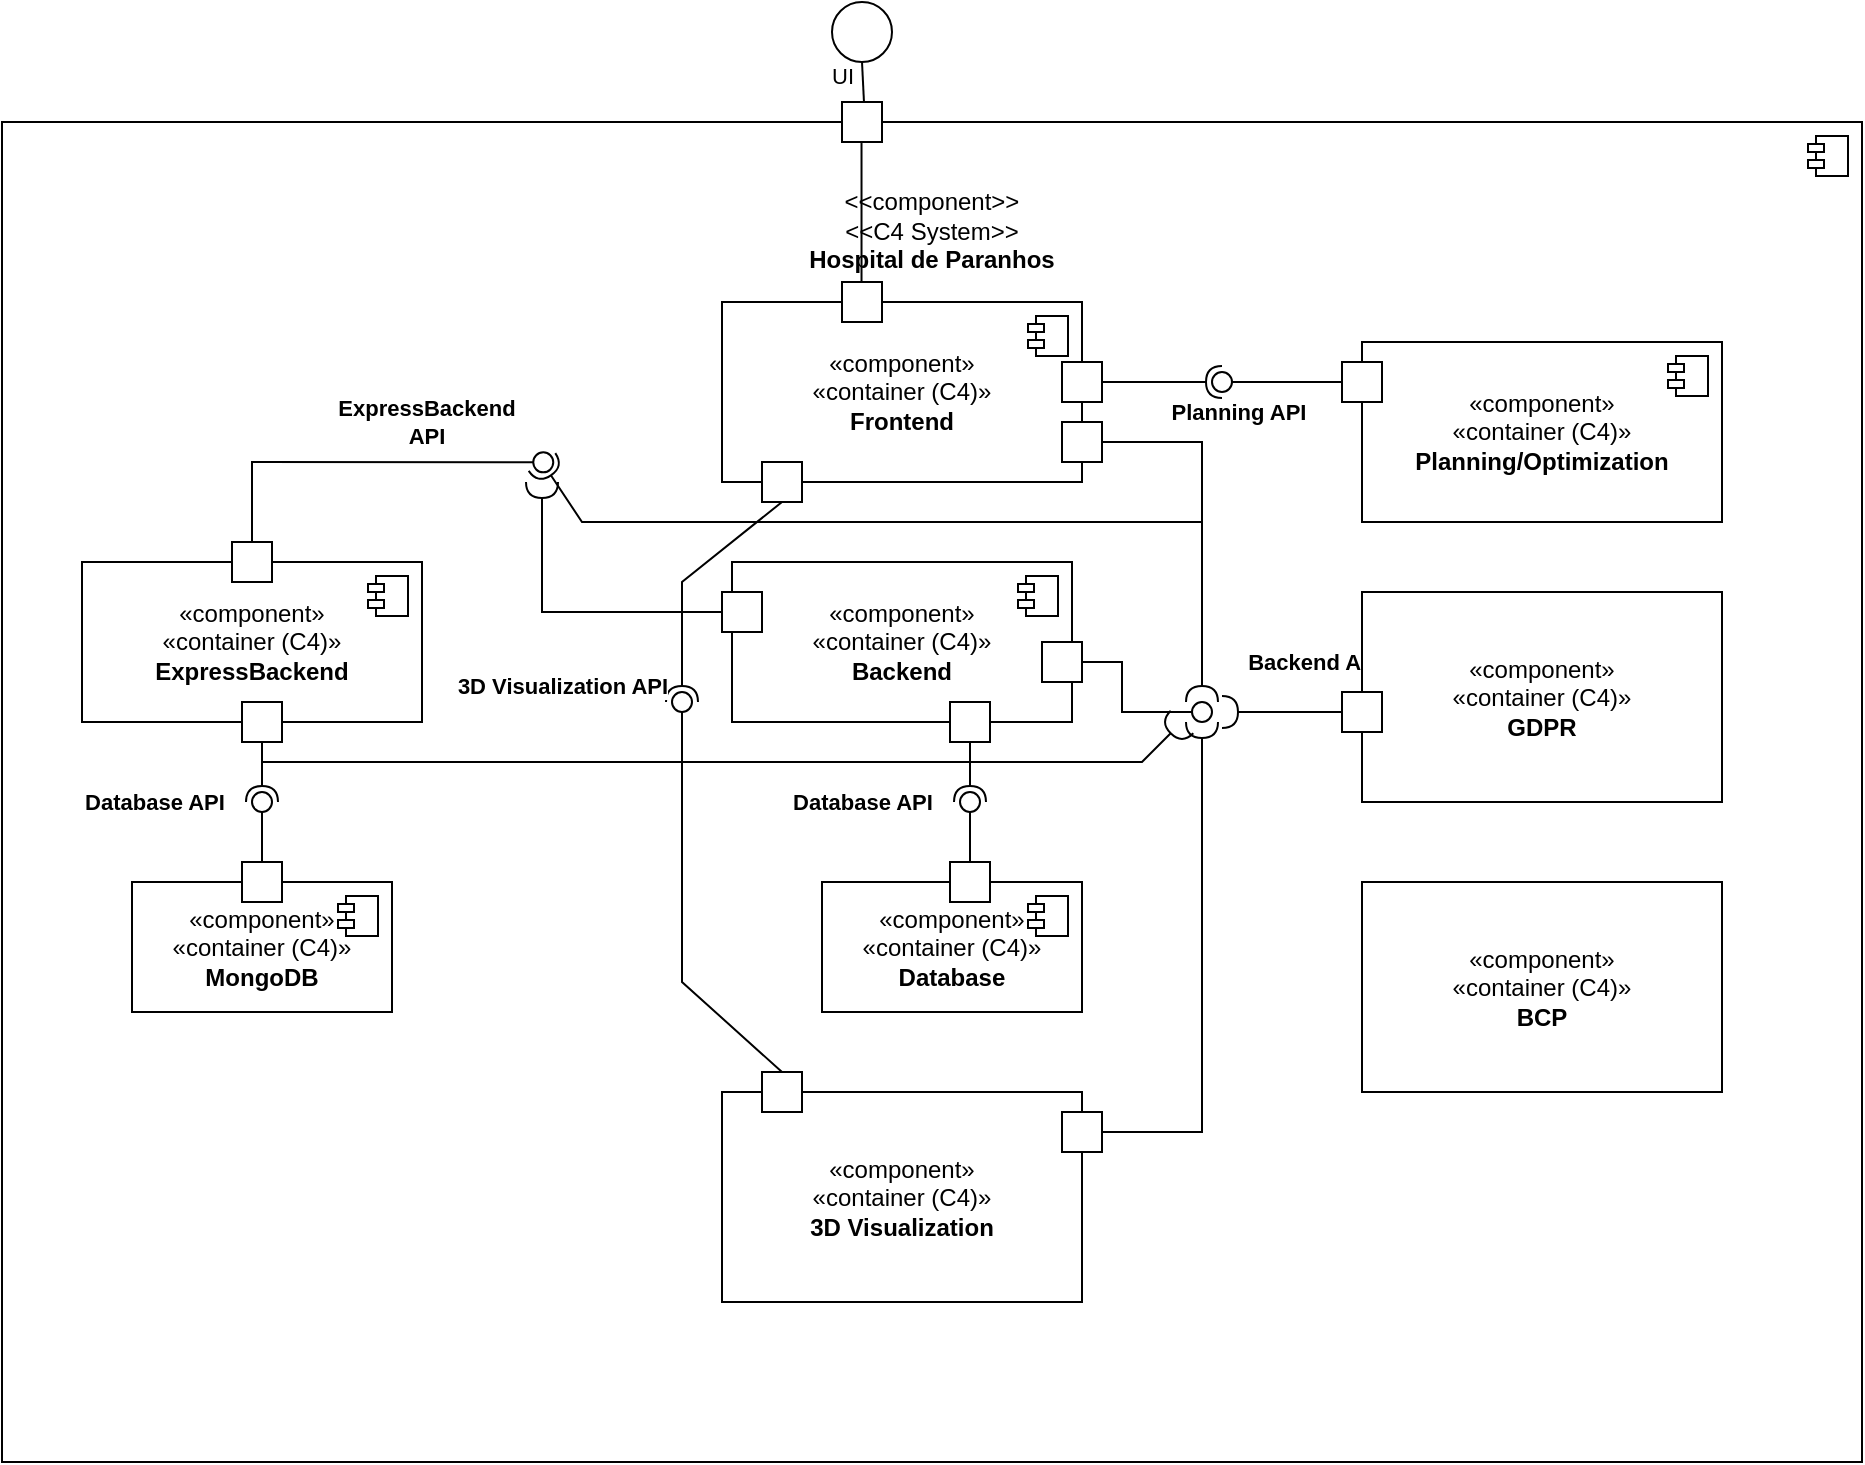 <mxfile version="24.1.0" type="device">
  <diagram name="Página-1" id="HnM5bIwWVijFqjH4xQIT">
    <mxGraphModel dx="2670" dy="899" grid="1" gridSize="10" guides="1" tooltips="1" connect="1" arrows="1" fold="1" page="1" pageScale="1" pageWidth="827" pageHeight="1169" math="0" shadow="0">
      <root>
        <mxCell id="0" />
        <mxCell id="1" parent="0" />
        <mxCell id="9hvnd5XY3FECfgj-unJh-1" value="&amp;lt;&amp;lt;component&amp;gt;&amp;gt;&lt;div&gt;&amp;lt;&amp;lt;C4 System&amp;gt;&amp;gt;&lt;br&gt;&lt;b&gt;Hospital de Paranhos&lt;/b&gt;&lt;/div&gt;&lt;div&gt;&lt;b&gt;&lt;br&gt;&lt;/b&gt;&lt;/div&gt;&lt;div&gt;&lt;b&gt;&lt;br&gt;&lt;/b&gt;&lt;/div&gt;&lt;div&gt;&lt;b&gt;&lt;br&gt;&lt;/b&gt;&lt;/div&gt;&lt;div&gt;&lt;b&gt;&lt;br&gt;&lt;/b&gt;&lt;/div&gt;&lt;div&gt;&lt;b&gt;&lt;br&gt;&lt;/b&gt;&lt;/div&gt;&lt;div&gt;&lt;b&gt;&lt;br&gt;&lt;/b&gt;&lt;/div&gt;&lt;div&gt;&lt;b&gt;&lt;br&gt;&lt;/b&gt;&lt;/div&gt;&lt;div&gt;&lt;b&gt;&lt;br&gt;&lt;/b&gt;&lt;/div&gt;&lt;div&gt;&lt;b&gt;&lt;br&gt;&lt;/b&gt;&lt;/div&gt;&lt;div&gt;&lt;b&gt;&lt;br&gt;&lt;/b&gt;&lt;/div&gt;&lt;div&gt;&lt;b&gt;&lt;br&gt;&lt;/b&gt;&lt;/div&gt;&lt;div&gt;&lt;b&gt;&lt;br&gt;&lt;/b&gt;&lt;/div&gt;&lt;div&gt;&lt;b&gt;&lt;br&gt;&lt;/b&gt;&lt;/div&gt;&lt;div&gt;&lt;b&gt;&lt;br&gt;&lt;/b&gt;&lt;/div&gt;&lt;div&gt;&lt;b&gt;&lt;br&gt;&lt;/b&gt;&lt;/div&gt;&lt;div&gt;&lt;b&gt;&lt;br&gt;&lt;/b&gt;&lt;/div&gt;&lt;div&gt;&lt;b&gt;&lt;br&gt;&lt;/b&gt;&lt;/div&gt;&lt;div&gt;&lt;b&gt;&lt;br&gt;&lt;/b&gt;&lt;/div&gt;&lt;div&gt;&lt;b&gt;&lt;br&gt;&lt;/b&gt;&lt;/div&gt;&lt;div&gt;&lt;b&gt;&lt;br&gt;&lt;/b&gt;&lt;/div&gt;&lt;div&gt;&lt;b&gt;&lt;br&gt;&lt;/b&gt;&lt;/div&gt;&lt;div&gt;&lt;b&gt;&lt;br&gt;&lt;/b&gt;&lt;/div&gt;&lt;div&gt;&lt;b&gt;&lt;br&gt;&lt;/b&gt;&lt;/div&gt;&lt;div&gt;&lt;b&gt;&lt;br&gt;&lt;/b&gt;&lt;/div&gt;&lt;div&gt;&lt;b&gt;&lt;br&gt;&lt;/b&gt;&lt;/div&gt;&lt;div&gt;&lt;b&gt;&lt;br&gt;&lt;/b&gt;&lt;/div&gt;&lt;div&gt;&lt;b&gt;&lt;br&gt;&lt;/b&gt;&lt;/div&gt;&lt;div&gt;&lt;b&gt;&lt;br&gt;&lt;/b&gt;&lt;/div&gt;&lt;div&gt;&lt;b&gt;&lt;br&gt;&lt;/b&gt;&lt;/div&gt;&lt;div&gt;&lt;b&gt;&lt;br&gt;&lt;/b&gt;&lt;/div&gt;&lt;div&gt;&lt;br&gt;&lt;/div&gt;&lt;div&gt;&lt;br&gt;&lt;/div&gt;&lt;div&gt;&lt;br&gt;&lt;/div&gt;&lt;div&gt;&lt;br&gt;&lt;/div&gt;&lt;div&gt;&lt;br&gt;&lt;/div&gt;&lt;div&gt;&lt;br&gt;&lt;/div&gt;&lt;div&gt;&lt;br&gt;&lt;/div&gt;&lt;div&gt;&lt;br&gt;&lt;/div&gt;&lt;div&gt;&lt;br&gt;&lt;/div&gt;" style="html=1;dropTarget=0;whiteSpace=wrap;" parent="1" vertex="1">
          <mxGeometry x="-80" y="230" width="930" height="670" as="geometry" />
        </mxCell>
        <mxCell id="9hvnd5XY3FECfgj-unJh-2" value="" style="shape=module;jettyWidth=8;jettyHeight=4;" parent="9hvnd5XY3FECfgj-unJh-1" vertex="1">
          <mxGeometry x="1" width="20" height="20" relative="1" as="geometry">
            <mxPoint x="-27" y="7" as="offset" />
          </mxGeometry>
        </mxCell>
        <mxCell id="9hvnd5XY3FECfgj-unJh-5" value="" style="verticalLabelPosition=bottom;verticalAlign=top;html=1;shape=mxgraph.basic.rect;fillColor2=none;strokeWidth=1;size=9.4;indent=5;" parent="1" vertex="1">
          <mxGeometry x="340" y="220" width="20" height="20" as="geometry" />
        </mxCell>
        <mxCell id="ooqkrZ7QVD6ZfjdskcqB-4" value="" style="endArrow=none;html=1;rounded=0;exitX=0.488;exitY=0.015;exitDx=0;exitDy=0;exitPerimeter=0;entryX=0.488;entryY=1.026;entryDx=0;entryDy=0;entryPerimeter=0;" parent="1" source="ooqkrZ7QVD6ZfjdskcqB-3" target="9hvnd5XY3FECfgj-unJh-5" edge="1">
          <mxGeometry width="50" height="50" relative="1" as="geometry">
            <mxPoint x="410" y="370" as="sourcePoint" />
            <mxPoint x="460" y="320" as="targetPoint" />
          </mxGeometry>
        </mxCell>
        <mxCell id="ooqkrZ7QVD6ZfjdskcqB-6" value="" style="ellipse;whiteSpace=wrap;html=1;align=center;aspect=fixed;fillColor=none;strokeColor=none;resizable=0;perimeter=centerPerimeter;rotatable=0;allowArrows=0;points=[];outlineConnect=1;" parent="1" vertex="1">
          <mxGeometry x="370" y="390" width="10" height="10" as="geometry" />
        </mxCell>
        <mxCell id="YtNtoetQPvMVZuGuoTsO-4" value="" style="ellipse;whiteSpace=wrap;html=1;aspect=fixed;" parent="1" vertex="1">
          <mxGeometry x="335" y="170" width="30" height="30" as="geometry" />
        </mxCell>
        <mxCell id="YtNtoetQPvMVZuGuoTsO-8" value="" style="endArrow=none;html=1;rounded=0;entryX=0.5;entryY=1;entryDx=0;entryDy=0;exitX=0.55;exitY=0.011;exitDx=0;exitDy=0;exitPerimeter=0;" parent="1" source="9hvnd5XY3FECfgj-unJh-5" target="YtNtoetQPvMVZuGuoTsO-4" edge="1">
          <mxGeometry width="50" height="50" relative="1" as="geometry">
            <mxPoint x="320" y="280" as="sourcePoint" />
            <mxPoint x="370" y="230" as="targetPoint" />
          </mxGeometry>
        </mxCell>
        <mxCell id="YtNtoetQPvMVZuGuoTsO-10" value="UI" style="edgeLabel;html=1;align=center;verticalAlign=middle;resizable=0;points=[];" parent="YtNtoetQPvMVZuGuoTsO-8" vertex="1" connectable="0">
          <mxGeometry x="0.73" y="1" relative="1" as="geometry">
            <mxPoint x="-9" y="4" as="offset" />
          </mxGeometry>
        </mxCell>
        <mxCell id="YtNtoetQPvMVZuGuoTsO-12" value="«component»&lt;div&gt;«container (C4)»&lt;br&gt;&lt;b&gt;Planning/Optimization&lt;/b&gt;&lt;/div&gt;" style="html=1;dropTarget=0;whiteSpace=wrap;" parent="1" vertex="1">
          <mxGeometry x="600" y="340" width="180" height="90" as="geometry" />
        </mxCell>
        <mxCell id="YtNtoetQPvMVZuGuoTsO-13" value="" style="shape=module;jettyWidth=8;jettyHeight=4;" parent="YtNtoetQPvMVZuGuoTsO-12" vertex="1">
          <mxGeometry x="1" width="20" height="20" relative="1" as="geometry">
            <mxPoint x="-27" y="7" as="offset" />
          </mxGeometry>
        </mxCell>
        <mxCell id="YtNtoetQPvMVZuGuoTsO-14" value="«component»&lt;div&gt;«container (C4)»&lt;br&gt;&lt;b&gt;Frontend&lt;/b&gt;&lt;/div&gt;" style="html=1;dropTarget=0;whiteSpace=wrap;" parent="1" vertex="1">
          <mxGeometry x="280" y="320" width="180" height="90" as="geometry" />
        </mxCell>
        <mxCell id="YtNtoetQPvMVZuGuoTsO-15" value="" style="shape=module;jettyWidth=8;jettyHeight=4;" parent="YtNtoetQPvMVZuGuoTsO-14" vertex="1">
          <mxGeometry x="1" width="20" height="20" relative="1" as="geometry">
            <mxPoint x="-27" y="7" as="offset" />
          </mxGeometry>
        </mxCell>
        <mxCell id="YtNtoetQPvMVZuGuoTsO-22" value="" style="rounded=0;orthogonalLoop=1;jettySize=auto;html=1;endArrow=halfCircle;endFill=0;endSize=6;strokeWidth=1;sketch=0;exitX=1;exitY=0.5;exitDx=0;exitDy=0;" parent="1" source="YtNtoetQPvMVZuGuoTsO-26" edge="1">
          <mxGeometry relative="1" as="geometry">
            <mxPoint x="460" y="384.83" as="sourcePoint" />
            <mxPoint x="530" y="360" as="targetPoint" />
          </mxGeometry>
        </mxCell>
        <mxCell id="YtNtoetQPvMVZuGuoTsO-23" value="" style="rounded=0;orthogonalLoop=1;jettySize=auto;html=1;endArrow=oval;endFill=0;sketch=0;sourcePerimeterSpacing=0;targetPerimeterSpacing=0;endSize=10;exitX=0;exitY=0.5;exitDx=0;exitDy=0;" parent="1" source="YtNtoetQPvMVZuGuoTsO-28" edge="1">
          <mxGeometry relative="1" as="geometry">
            <mxPoint x="600" y="384.83" as="sourcePoint" />
            <mxPoint x="530" y="360" as="targetPoint" />
          </mxGeometry>
        </mxCell>
        <mxCell id="YtNtoetQPvMVZuGuoTsO-25" value="&lt;b&gt;Planning API&lt;/b&gt;" style="edgeLabel;html=1;align=center;verticalAlign=middle;resizable=0;points=[];" parent="YtNtoetQPvMVZuGuoTsO-23" vertex="1" connectable="0">
          <mxGeometry x="0.748" relative="1" as="geometry">
            <mxPoint y="15" as="offset" />
          </mxGeometry>
        </mxCell>
        <mxCell id="YtNtoetQPvMVZuGuoTsO-24" value="" style="ellipse;whiteSpace=wrap;html=1;align=center;aspect=fixed;fillColor=none;strokeColor=none;resizable=0;perimeter=centerPerimeter;rotatable=0;allowArrows=0;points=[];outlineConnect=1;" parent="1" vertex="1">
          <mxGeometry x="545" y="420" width="10" height="10" as="geometry" />
        </mxCell>
        <mxCell id="YtNtoetQPvMVZuGuoTsO-26" value="" style="rounded=0;whiteSpace=wrap;html=1;" parent="1" vertex="1">
          <mxGeometry x="450" y="350" width="20" height="20" as="geometry" />
        </mxCell>
        <mxCell id="YtNtoetQPvMVZuGuoTsO-28" value="" style="rounded=0;whiteSpace=wrap;html=1;" parent="1" vertex="1">
          <mxGeometry x="590" y="350" width="20" height="20" as="geometry" />
        </mxCell>
        <mxCell id="YtNtoetQPvMVZuGuoTsO-35" value="" style="rounded=0;orthogonalLoop=1;jettySize=auto;html=1;endArrow=halfCircle;endFill=0;endSize=6;strokeWidth=1;sketch=0;exitX=1;exitY=0.5;exitDx=0;exitDy=0;" parent="1" source="dTX_-x1syv2Ds__UUhDG-5" edge="1">
          <mxGeometry relative="1" as="geometry">
            <mxPoint x="490" y="580" as="sourcePoint" />
            <mxPoint x="520" y="530" as="targetPoint" />
            <Array as="points">
              <mxPoint x="520" y="735" />
              <mxPoint x="520" y="550" />
            </Array>
          </mxGeometry>
        </mxCell>
        <mxCell id="YtNtoetQPvMVZuGuoTsO-36" value="" style="rounded=0;orthogonalLoop=1;jettySize=auto;html=1;endArrow=oval;endFill=0;sketch=0;sourcePerimeterSpacing=0;targetPerimeterSpacing=0;endSize=10;exitX=1;exitY=0.5;exitDx=0;exitDy=0;" parent="1" source="YtNtoetQPvMVZuGuoTsO-38" edge="1">
          <mxGeometry relative="1" as="geometry">
            <mxPoint x="600" y="524.83" as="sourcePoint" />
            <mxPoint x="520" y="525" as="targetPoint" />
            <Array as="points">
              <mxPoint x="480" y="500" />
              <mxPoint x="480" y="525" />
            </Array>
          </mxGeometry>
        </mxCell>
        <mxCell id="YtNtoetQPvMVZuGuoTsO-37" value="&lt;b&gt;Backend API&lt;/b&gt;" style="edgeLabel;html=1;align=center;verticalAlign=middle;resizable=0;points=[];" parent="YtNtoetQPvMVZuGuoTsO-36" vertex="1" connectable="0">
          <mxGeometry x="0.748" relative="1" as="geometry">
            <mxPoint x="66" y="-25" as="offset" />
          </mxGeometry>
        </mxCell>
        <mxCell id="Ly5B_k_x6CgCPlhgzf_a-2" value="" style="ellipse;whiteSpace=wrap;html=1;align=center;aspect=fixed;fillColor=none;strokeColor=none;resizable=0;perimeter=centerPerimeter;rotatable=0;allowArrows=0;points=[];outlineConnect=1;" parent="1" vertex="1">
          <mxGeometry x="570" y="530" width="10" height="10" as="geometry" />
        </mxCell>
        <mxCell id="ooqkrZ7QVD6ZfjdskcqB-3" value="" style="verticalLabelPosition=bottom;verticalAlign=top;html=1;shape=mxgraph.basic.rect;fillColor2=none;strokeWidth=1;size=1.2;indent=0;" parent="1" vertex="1">
          <mxGeometry x="340" y="310" width="20" height="20" as="geometry" />
        </mxCell>
        <mxCell id="dTX_-x1syv2Ds__UUhDG-1" value="«component»&lt;br&gt;«container (C4)»&lt;div&gt;&lt;b&gt;3D Visualization&lt;/b&gt;&lt;/div&gt;" style="rounded=0;whiteSpace=wrap;html=1;" parent="1" vertex="1">
          <mxGeometry x="280" y="715" width="180" height="105" as="geometry" />
        </mxCell>
        <mxCell id="dTX_-x1syv2Ds__UUhDG-3" value="«component»&lt;br&gt;«container (C4)»&lt;div&gt;&lt;b&gt;GDPR&lt;/b&gt;&lt;/div&gt;" style="rounded=0;whiteSpace=wrap;html=1;" parent="1" vertex="1">
          <mxGeometry x="600" y="465" width="180" height="105" as="geometry" />
        </mxCell>
        <mxCell id="YtNtoetQPvMVZuGuoTsO-39" value="" style="rounded=0;whiteSpace=wrap;html=1;" parent="1" vertex="1">
          <mxGeometry x="590" y="515" width="20" height="20" as="geometry" />
        </mxCell>
        <mxCell id="dTX_-x1syv2Ds__UUhDG-4" value="" style="rounded=0;orthogonalLoop=1;jettySize=auto;html=1;endArrow=halfCircle;endFill=0;endSize=6;strokeWidth=1;sketch=0;fontSize=12;curved=1;exitX=0;exitY=0.5;exitDx=0;exitDy=0;" parent="1" source="YtNtoetQPvMVZuGuoTsO-39" edge="1">
          <mxGeometry relative="1" as="geometry">
            <mxPoint x="600" y="395" as="sourcePoint" />
            <mxPoint x="530" y="525" as="targetPoint" />
          </mxGeometry>
        </mxCell>
        <mxCell id="dTX_-x1syv2Ds__UUhDG-6" value="" style="rounded=0;whiteSpace=wrap;html=1;" parent="1" vertex="1">
          <mxGeometry x="300" y="705" width="20" height="20" as="geometry" />
        </mxCell>
        <mxCell id="dTX_-x1syv2Ds__UUhDG-7" value="" style="rounded=0;whiteSpace=wrap;html=1;" parent="1" vertex="1">
          <mxGeometry x="300" y="400" width="20" height="20" as="geometry" />
        </mxCell>
        <mxCell id="dTX_-x1syv2Ds__UUhDG-8" value="" style="rounded=0;orthogonalLoop=1;jettySize=auto;html=1;endArrow=halfCircle;endFill=0;endSize=6;strokeWidth=1;sketch=0;exitX=0.5;exitY=1;exitDx=0;exitDy=0;" parent="1" source="dTX_-x1syv2Ds__UUhDG-7" edge="1">
          <mxGeometry relative="1" as="geometry">
            <mxPoint x="230" y="500" as="sourcePoint" />
            <mxPoint x="260" y="520" as="targetPoint" />
            <Array as="points">
              <mxPoint x="260" y="460" />
            </Array>
          </mxGeometry>
        </mxCell>
        <mxCell id="dTX_-x1syv2Ds__UUhDG-9" value="" style="rounded=0;orthogonalLoop=1;jettySize=auto;html=1;endArrow=oval;endFill=0;sketch=0;sourcePerimeterSpacing=0;targetPerimeterSpacing=0;endSize=10;exitX=0.5;exitY=0;exitDx=0;exitDy=0;" parent="1" source="dTX_-x1syv2Ds__UUhDG-6" edge="1">
          <mxGeometry relative="1" as="geometry">
            <mxPoint x="370" y="500" as="sourcePoint" />
            <mxPoint x="260" y="520" as="targetPoint" />
            <Array as="points">
              <mxPoint x="260" y="660" />
            </Array>
          </mxGeometry>
        </mxCell>
        <mxCell id="dTX_-x1syv2Ds__UUhDG-10" value="&lt;b&gt;3D Visualization API&lt;/b&gt;" style="edgeLabel;html=1;align=center;verticalAlign=middle;resizable=0;points=[];" parent="dTX_-x1syv2Ds__UUhDG-9" vertex="1" connectable="0">
          <mxGeometry x="0.748" relative="1" as="geometry">
            <mxPoint x="-60" y="-35" as="offset" />
          </mxGeometry>
        </mxCell>
        <mxCell id="dTX_-x1syv2Ds__UUhDG-12" value="«component»&lt;br&gt;«container (C4)»&lt;div&gt;&lt;b&gt;BCP&lt;/b&gt;&lt;/div&gt;" style="rounded=0;whiteSpace=wrap;html=1;" parent="1" vertex="1">
          <mxGeometry x="600" y="610" width="180" height="105" as="geometry" />
        </mxCell>
        <mxCell id="dTX_-x1syv2Ds__UUhDG-5" value="" style="rounded=0;whiteSpace=wrap;html=1;" parent="1" vertex="1">
          <mxGeometry x="450" y="725" width="20" height="20" as="geometry" />
        </mxCell>
        <mxCell id="safS61vdHUPpc2kpz96B-1" value="«component»&lt;div&gt;«container (C4)»&lt;br&gt;&lt;b&gt;Backend&lt;/b&gt;&lt;/div&gt;" style="html=1;dropTarget=0;whiteSpace=wrap;" parent="1" vertex="1">
          <mxGeometry x="285" y="450" width="170" height="80" as="geometry" />
        </mxCell>
        <mxCell id="safS61vdHUPpc2kpz96B-2" value="" style="shape=module;jettyWidth=8;jettyHeight=4;" parent="safS61vdHUPpc2kpz96B-1" vertex="1">
          <mxGeometry x="1" width="20" height="20" relative="1" as="geometry">
            <mxPoint x="-27" y="7" as="offset" />
          </mxGeometry>
        </mxCell>
        <mxCell id="YtNtoetQPvMVZuGuoTsO-38" value="" style="rounded=0;whiteSpace=wrap;html=1;" parent="1" vertex="1">
          <mxGeometry x="440" y="490" width="20" height="20" as="geometry" />
        </mxCell>
        <mxCell id="safS61vdHUPpc2kpz96B-8" value="" style="rounded=0;whiteSpace=wrap;html=1;" parent="1" vertex="1">
          <mxGeometry x="450" y="380" width="20" height="20" as="geometry" />
        </mxCell>
        <mxCell id="safS61vdHUPpc2kpz96B-14" value="" style="rounded=0;orthogonalLoop=1;jettySize=auto;html=1;endArrow=halfCircle;endFill=0;endSize=6;strokeWidth=1;sketch=0;exitX=1;exitY=0.5;exitDx=0;exitDy=0;" parent="1" source="safS61vdHUPpc2kpz96B-8" edge="1">
          <mxGeometry relative="1" as="geometry">
            <mxPoint x="320" y="430" as="sourcePoint" />
            <mxPoint x="520" y="520" as="targetPoint" />
            <Array as="points">
              <mxPoint x="520" y="390" />
              <mxPoint x="520" y="430" />
            </Array>
          </mxGeometry>
        </mxCell>
        <mxCell id="A5MRdYt4bA6blheJhYho-1" value="«component»&lt;div&gt;«container (C4)»&lt;br&gt;&lt;b&gt;Database&lt;/b&gt;&lt;/div&gt;" style="html=1;dropTarget=0;whiteSpace=wrap;" parent="1" vertex="1">
          <mxGeometry x="330" y="610" width="130" height="65" as="geometry" />
        </mxCell>
        <mxCell id="A5MRdYt4bA6blheJhYho-2" value="" style="shape=module;jettyWidth=8;jettyHeight=4;" parent="A5MRdYt4bA6blheJhYho-1" vertex="1">
          <mxGeometry x="1" width="20" height="20" relative="1" as="geometry">
            <mxPoint x="-27" y="7" as="offset" />
          </mxGeometry>
        </mxCell>
        <mxCell id="A5MRdYt4bA6blheJhYho-4" value="" style="rounded=0;whiteSpace=wrap;html=1;" parent="1" vertex="1">
          <mxGeometry x="394" y="520" width="20" height="20" as="geometry" />
        </mxCell>
        <mxCell id="A5MRdYt4bA6blheJhYho-5" value="" style="rounded=0;whiteSpace=wrap;html=1;" parent="1" vertex="1">
          <mxGeometry x="394" y="600" width="20" height="20" as="geometry" />
        </mxCell>
        <mxCell id="A5MRdYt4bA6blheJhYho-6" value="" style="rounded=0;orthogonalLoop=1;jettySize=auto;html=1;endArrow=halfCircle;endFill=0;endSize=6;strokeWidth=1;sketch=0;exitX=0.5;exitY=1;exitDx=0;exitDy=0;" parent="1" source="A5MRdYt4bA6blheJhYho-4" edge="1">
          <mxGeometry relative="1" as="geometry">
            <mxPoint x="480" y="370" as="sourcePoint" />
            <mxPoint x="404" y="570" as="targetPoint" />
          </mxGeometry>
        </mxCell>
        <mxCell id="A5MRdYt4bA6blheJhYho-7" value="" style="rounded=0;orthogonalLoop=1;jettySize=auto;html=1;endArrow=oval;endFill=0;sketch=0;sourcePerimeterSpacing=0;targetPerimeterSpacing=0;endSize=10;exitX=0.5;exitY=0;exitDx=0;exitDy=0;" parent="1" source="A5MRdYt4bA6blheJhYho-5" edge="1">
          <mxGeometry relative="1" as="geometry">
            <mxPoint x="600" y="370" as="sourcePoint" />
            <mxPoint x="404" y="570" as="targetPoint" />
          </mxGeometry>
        </mxCell>
        <mxCell id="A5MRdYt4bA6blheJhYho-8" value="&lt;b&gt;Database API&lt;/b&gt;" style="edgeLabel;html=1;align=center;verticalAlign=middle;resizable=0;points=[];" parent="A5MRdYt4bA6blheJhYho-7" vertex="1" connectable="0">
          <mxGeometry x="0.748" relative="1" as="geometry">
            <mxPoint x="-54" y="-4" as="offset" />
          </mxGeometry>
        </mxCell>
        <mxCell id="93ou7yAkLMc7WmYBQTPf-1" value="«component»&lt;div&gt;«container (C4)»&lt;br&gt;&lt;b&gt;ExpressBackend&lt;/b&gt;&lt;/div&gt;" style="html=1;dropTarget=0;whiteSpace=wrap;" vertex="1" parent="1">
          <mxGeometry x="-40" y="450" width="170" height="80" as="geometry" />
        </mxCell>
        <mxCell id="93ou7yAkLMc7WmYBQTPf-2" value="" style="shape=module;jettyWidth=8;jettyHeight=4;" vertex="1" parent="93ou7yAkLMc7WmYBQTPf-1">
          <mxGeometry x="1" width="20" height="20" relative="1" as="geometry">
            <mxPoint x="-27" y="7" as="offset" />
          </mxGeometry>
        </mxCell>
        <mxCell id="93ou7yAkLMc7WmYBQTPf-3" value="«component»&lt;div&gt;«container (C4)»&lt;br&gt;&lt;b&gt;MongoDB&lt;/b&gt;&lt;/div&gt;" style="html=1;dropTarget=0;whiteSpace=wrap;" vertex="1" parent="1">
          <mxGeometry x="-15" y="610" width="130" height="65" as="geometry" />
        </mxCell>
        <mxCell id="93ou7yAkLMc7WmYBQTPf-4" value="" style="shape=module;jettyWidth=8;jettyHeight=4;" vertex="1" parent="93ou7yAkLMc7WmYBQTPf-3">
          <mxGeometry x="1" width="20" height="20" relative="1" as="geometry">
            <mxPoint x="-27" y="7" as="offset" />
          </mxGeometry>
        </mxCell>
        <mxCell id="93ou7yAkLMc7WmYBQTPf-5" value="" style="rounded=0;whiteSpace=wrap;html=1;" vertex="1" parent="1">
          <mxGeometry x="40" y="520" width="20" height="20" as="geometry" />
        </mxCell>
        <mxCell id="93ou7yAkLMc7WmYBQTPf-6" value="" style="rounded=0;whiteSpace=wrap;html=1;" vertex="1" parent="1">
          <mxGeometry x="40" y="600" width="20" height="20" as="geometry" />
        </mxCell>
        <mxCell id="93ou7yAkLMc7WmYBQTPf-7" value="" style="rounded=0;orthogonalLoop=1;jettySize=auto;html=1;endArrow=halfCircle;endFill=0;endSize=6;strokeWidth=1;sketch=0;exitX=0.5;exitY=1;exitDx=0;exitDy=0;" edge="1" parent="1" source="93ou7yAkLMc7WmYBQTPf-5">
          <mxGeometry relative="1" as="geometry">
            <mxPoint x="126" y="370" as="sourcePoint" />
            <mxPoint x="50" y="570" as="targetPoint" />
          </mxGeometry>
        </mxCell>
        <mxCell id="93ou7yAkLMc7WmYBQTPf-8" value="" style="rounded=0;orthogonalLoop=1;jettySize=auto;html=1;endArrow=oval;endFill=0;sketch=0;sourcePerimeterSpacing=0;targetPerimeterSpacing=0;endSize=10;exitX=0.5;exitY=0;exitDx=0;exitDy=0;" edge="1" parent="1" source="93ou7yAkLMc7WmYBQTPf-6">
          <mxGeometry relative="1" as="geometry">
            <mxPoint x="246" y="370" as="sourcePoint" />
            <mxPoint x="50" y="570" as="targetPoint" />
          </mxGeometry>
        </mxCell>
        <mxCell id="93ou7yAkLMc7WmYBQTPf-9" value="&lt;b&gt;Database API&lt;/b&gt;" style="edgeLabel;html=1;align=center;verticalAlign=middle;resizable=0;points=[];" vertex="1" connectable="0" parent="93ou7yAkLMc7WmYBQTPf-8">
          <mxGeometry x="0.748" relative="1" as="geometry">
            <mxPoint x="-54" y="-4" as="offset" />
          </mxGeometry>
        </mxCell>
        <mxCell id="93ou7yAkLMc7WmYBQTPf-10" value="" style="rounded=0;orthogonalLoop=1;jettySize=auto;html=1;endArrow=oval;endFill=0;sketch=0;sourcePerimeterSpacing=0;targetPerimeterSpacing=0;endSize=10;exitX=0.5;exitY=0;exitDx=0;exitDy=0;entryX=0.291;entryY=0.254;entryDx=0;entryDy=0;entryPerimeter=0;" edge="1" parent="1" source="93ou7yAkLMc7WmYBQTPf-12" target="9hvnd5XY3FECfgj-unJh-1">
          <mxGeometry relative="1" as="geometry">
            <mxPoint x="195" y="474.83" as="sourcePoint" />
            <mxPoint x="115" y="475" as="targetPoint" />
            <Array as="points">
              <mxPoint x="45" y="400" />
            </Array>
          </mxGeometry>
        </mxCell>
        <mxCell id="93ou7yAkLMc7WmYBQTPf-11" value="&lt;b&gt;ExpressBackend&lt;/b&gt;&lt;div&gt;&lt;b&gt;API&lt;/b&gt;&lt;/div&gt;" style="edgeLabel;html=1;align=center;verticalAlign=middle;resizable=0;points=[];" vertex="1" connectable="0" parent="93ou7yAkLMc7WmYBQTPf-10">
          <mxGeometry x="0.748" relative="1" as="geometry">
            <mxPoint x="-35" y="-20" as="offset" />
          </mxGeometry>
        </mxCell>
        <mxCell id="93ou7yAkLMc7WmYBQTPf-12" value="" style="rounded=0;whiteSpace=wrap;html=1;" vertex="1" parent="1">
          <mxGeometry x="35" y="440" width="20" height="20" as="geometry" />
        </mxCell>
        <mxCell id="93ou7yAkLMc7WmYBQTPf-13" value="" style="rounded=0;orthogonalLoop=1;jettySize=auto;html=1;endArrow=halfCircle;endFill=0;endSize=6;strokeWidth=1;sketch=0;exitX=0.5;exitY=1;exitDx=0;exitDy=0;" edge="1" parent="1" source="93ou7yAkLMc7WmYBQTPf-5">
          <mxGeometry relative="1" as="geometry">
            <mxPoint x="60" y="550" as="sourcePoint" />
            <mxPoint x="510" y="530" as="targetPoint" />
            <Array as="points">
              <mxPoint x="50" y="550" />
              <mxPoint x="490" y="550" />
            </Array>
          </mxGeometry>
        </mxCell>
        <mxCell id="93ou7yAkLMc7WmYBQTPf-15" value="" style="rounded=0;orthogonalLoop=1;jettySize=auto;html=1;endArrow=halfCircle;endFill=0;endSize=6;strokeWidth=1;sketch=0;exitX=1;exitY=0.5;exitDx=0;exitDy=0;" edge="1" parent="1" source="safS61vdHUPpc2kpz96B-8">
          <mxGeometry relative="1" as="geometry">
            <mxPoint x="470" y="410" as="sourcePoint" />
            <mxPoint x="190" y="400" as="targetPoint" />
            <Array as="points">
              <mxPoint x="520" y="390" />
              <mxPoint x="520" y="430" />
              <mxPoint x="210" y="430" />
            </Array>
          </mxGeometry>
        </mxCell>
        <mxCell id="93ou7yAkLMc7WmYBQTPf-16" value="" style="rounded=0;whiteSpace=wrap;html=1;" vertex="1" parent="1">
          <mxGeometry x="280" y="465" width="20" height="20" as="geometry" />
        </mxCell>
        <mxCell id="93ou7yAkLMc7WmYBQTPf-17" value="" style="rounded=0;orthogonalLoop=1;jettySize=auto;html=1;endArrow=halfCircle;endFill=0;endSize=6;strokeWidth=1;sketch=0;exitX=0;exitY=0.5;exitDx=0;exitDy=0;" edge="1" parent="1" source="93ou7yAkLMc7WmYBQTPf-16">
          <mxGeometry relative="1" as="geometry">
            <mxPoint x="210" y="465" as="sourcePoint" />
            <mxPoint x="190" y="410" as="targetPoint" />
            <Array as="points">
              <mxPoint x="190" y="475" />
            </Array>
          </mxGeometry>
        </mxCell>
      </root>
    </mxGraphModel>
  </diagram>
</mxfile>
